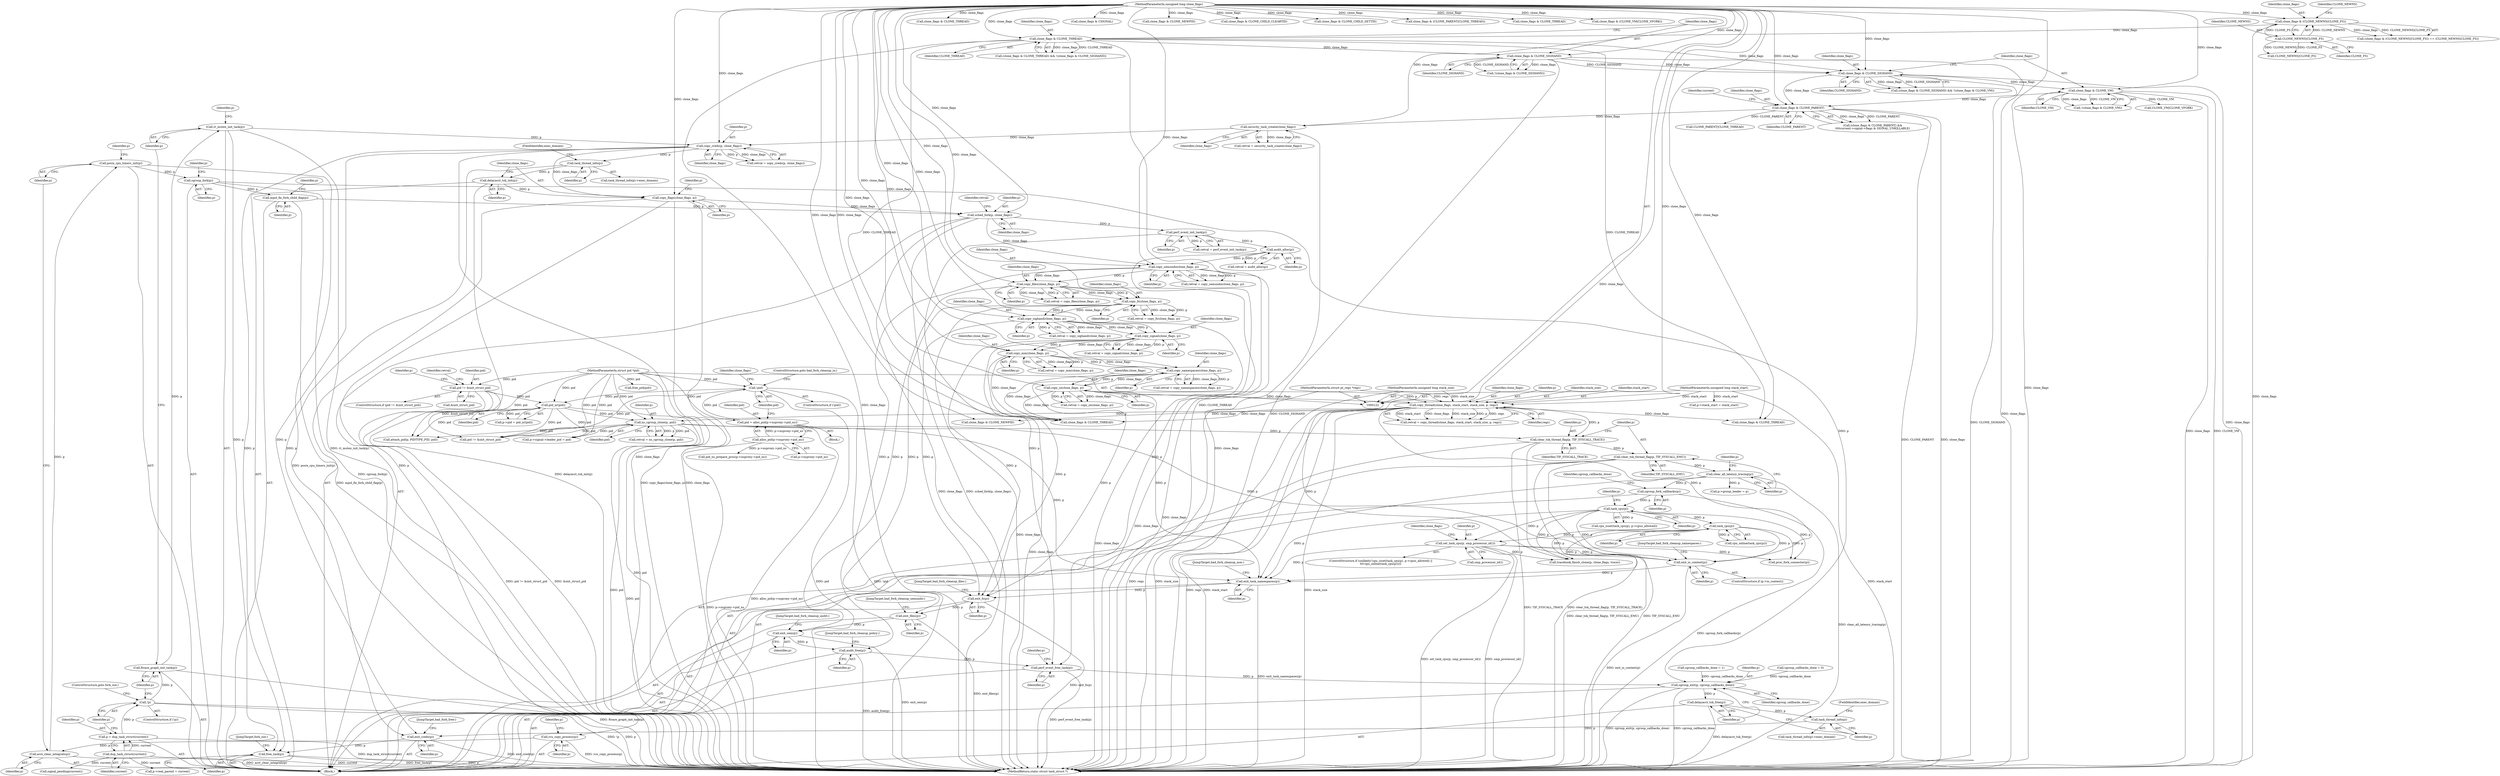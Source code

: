 digraph "0_linux_b69f2292063d2caf37ca9aec7d63ded203701bf3_1@API" {
"1001113" [label="(Call,perf_event_free_task(p))"];
"1000556" [label="(Call,audit_alloc(p))"];
"1000548" [label="(Call,perf_event_init_task(p))"];
"1000543" [label="(Call,sched_fork(p, clone_flags))"];
"1000446" [label="(Call,mpol_fix_fork_child_flag(p))"];
"1000418" [label="(Call,cgroup_fork(p))"];
"1000383" [label="(Call,posix_cpu_timers_init(p))"];
"1000381" [label="(Call,acct_clear_integrals(p))"];
"1000317" [label="(Call,rcu_copy_process(p))"];
"1000304" [label="(Call,copy_flags(clone_flags, p))"];
"1000270" [label="(Call,copy_creds(p, clone_flags))"];
"1000214" [label="(Call,rt_mutex_init_task(p))"];
"1000212" [label="(Call,ftrace_graph_init_task(p))"];
"1000209" [label="(Call,!p)"];
"1000204" [label="(Call,p = dup_task_struct(current))"];
"1000206" [label="(Call,dup_task_struct(current))"];
"1000195" [label="(Call,security_task_create(clone_flags))"];
"1000179" [label="(Call,clone_flags & CLONE_PARENT)"];
"1000166" [label="(Call,clone_flags & CLONE_SIGHAND)"];
"1000157" [label="(Call,clone_flags & CLONE_SIGHAND)"];
"1000153" [label="(Call,clone_flags & CLONE_THREAD)"];
"1000139" [label="(Call,clone_flags & (CLONE_NEWNS|CLONE_FS))"];
"1000123" [label="(MethodParameterIn,unsigned long clone_flags)"];
"1000141" [label="(Call,CLONE_NEWNS|CLONE_FS)"];
"1000170" [label="(Call,clone_flags & CLONE_VM)"];
"1000302" [label="(Call,delayacct_tsk_init(p))"];
"1000292" [label="(Call,task_thread_info(p))"];
"1001110" [label="(Call,audit_free(p))"];
"1001107" [label="(Call,exit_sem(p))"];
"1000569" [label="(Call,copy_files(clone_flags, p))"];
"1000562" [label="(Call,copy_semundo(clone_flags, p))"];
"1001104" [label="(Call,exit_files(p))"];
"1000576" [label="(Call,copy_fs(clone_flags, p))"];
"1001101" [label="(Call,exit_fs(p))"];
"1001074" [label="(Call,exit_task_namespaces(p))"];
"1000843" [label="(Call,task_cpu(p))"];
"1000836" [label="(Call,task_cpu(p))"];
"1000805" [label="(Call,cgroup_fork_callbacks(p))"];
"1000770" [label="(Call,clear_all_latency_tracing(p))"];
"1000767" [label="(Call,clear_tsk_thread_flag(p, TIF_SYSCALL_EMU))"];
"1000764" [label="(Call,clear_tsk_thread_flag(p, TIF_SYSCALL_TRACE))"];
"1000617" [label="(Call,copy_thread(clone_flags, stack_start, stack_size, p, regs))"];
"1000611" [label="(Call,copy_io(clone_flags, p))"];
"1000604" [label="(Call,copy_namespaces(clone_flags, p))"];
"1000597" [label="(Call,copy_mm(clone_flags, p))"];
"1000590" [label="(Call,copy_signal(clone_flags, p))"];
"1000583" [label="(Call,copy_sighand(clone_flags, p))"];
"1000124" [label="(MethodParameterIn,unsigned long stack_start)"];
"1000126" [label="(MethodParameterIn,unsigned long stack_size)"];
"1000125" [label="(MethodParameterIn,struct pt_regs *regs)"];
"1000701" [label="(Call,ns_cgroup_clone(p, pid))"];
"1000670" [label="(Call,pid_nr(pid))"];
"1000645" [label="(Call,!pid)"];
"1000636" [label="(Call,pid = alloc_pid(p->nsproxy->pid_ns))"];
"1000638" [label="(Call,alloc_pid(p->nsproxy->pid_ns))"];
"1000128" [label="(MethodParameterIn,struct pid *pid)"];
"1000627" [label="(Call,pid != &init_struct_pid)"];
"1001071" [label="(Call,exit_io_context(p))"];
"1000845" [label="(Call,set_task_cpu(p, smp_processor_id()))"];
"1001120" [label="(Call,cgroup_exit(p, cgroup_callbacks_done))"];
"1001123" [label="(Call,delayacct_tsk_free(p))"];
"1001128" [label="(Call,task_thread_info(p))"];
"1001142" [label="(Call,exit_creds(p))"];
"1001145" [label="(Call,free_task(p))"];
"1000219" [label="(Identifier,p)"];
"1000611" [label="(Call,copy_io(clone_flags, p))"];
"1000612" [label="(Identifier,clone_flags)"];
"1000598" [label="(Identifier,clone_flags)"];
"1000851" [label="(Call,CLONE_PARENT|CLONE_THREAD)"];
"1000272" [label="(Identifier,clone_flags)"];
"1000422" [label="(Identifier,p)"];
"1000156" [label="(Call,!(clone_flags & CLONE_SIGHAND))"];
"1001112" [label="(JumpTarget,bad_fork_cleanup_policy:)"];
"1000546" [label="(Call,retval = perf_event_init_task(p))"];
"1000644" [label="(ControlStructure,if (!pid))"];
"1000645" [label="(Call,!pid)"];
"1000384" [label="(Identifier,p)"];
"1000604" [label="(Call,copy_namespaces(clone_flags, p))"];
"1000538" [label="(Call,p->stack_start = stack_start)"];
"1000655" [label="(Call,pid_ns_prepare_proc(p->nsproxy->pid_ns))"];
"1001147" [label="(JumpTarget,fork_out:)"];
"1000303" [label="(Identifier,p)"];
"1000213" [label="(Identifier,p)"];
"1000618" [label="(Identifier,clone_flags)"];
"1000639" [label="(Call,p->nsproxy->pid_ns)"];
"1000777" [label="(Call,clone_flags & CLONE_THREAD)"];
"1000179" [label="(Call,clone_flags & CLONE_PARENT)"];
"1001151" [label="(MethodReturn,static struct task_struct *)"];
"1001108" [label="(Identifier,p)"];
"1000125" [label="(MethodParameterIn,struct pt_regs *regs)"];
"1000577" [label="(Identifier,clone_flags)"];
"1000584" [label="(Identifier,clone_flags)"];
"1000291" [label="(Call,task_thread_info(p)->exec_domain)"];
"1000165" [label="(Call,(clone_flags & CLONE_SIGHAND) && !(clone_flags & CLONE_VM))"];
"1000292" [label="(Call,task_thread_info(p))"];
"1000143" [label="(Identifier,CLONE_FS)"];
"1000831" [label="(ControlStructure,if (unlikely(!cpu_isset(task_cpu(p), p->cpus_allowed) ||\n\t\t\t!cpu_online(task_cpu(p)))))"];
"1001129" [label="(Identifier,p)"];
"1000605" [label="(Identifier,clone_flags)"];
"1000154" [label="(Identifier,clone_flags)"];
"1001050" [label="(Call,proc_fork_connector(p))"];
"1000795" [label="(Call,p->group_leader = p)"];
"1000304" [label="(Call,copy_flags(clone_flags, p))"];
"1000196" [label="(Identifier,clone_flags)"];
"1000134" [label="(Call,cgroup_callbacks_done = 0)"];
"1000699" [label="(Call,retval = ns_cgroup_clone(p, pid))"];
"1000576" [label="(Call,copy_fs(clone_flags, p))"];
"1001032" [label="(Call,attach_pid(p, PIDTYPE_PID, pid))"];
"1000419" [label="(Identifier,p)"];
"1000270" [label="(Call,copy_creds(p, clone_flags))"];
"1001106" [label="(JumpTarget,bad_fork_cleanup_semundo:)"];
"1000172" [label="(Identifier,CLONE_VM)"];
"1000666" [label="(Call,p->pid = pid_nr(pid))"];
"1000892" [label="(Call,signal_pending(current))"];
"1000964" [label="(Call,tracehook_finish_clone(p, clone_flags, trace))"];
"1001076" [label="(JumpTarget,bad_fork_cleanup_mm:)"];
"1000843" [label="(Call,task_cpu(p))"];
"1000212" [label="(Call,ftrace_graph_init_task(p))"];
"1000771" [label="(Identifier,p)"];
"1001122" [label="(Identifier,cgroup_callbacks_done)"];
"1000591" [label="(Identifier,clone_flags)"];
"1000549" [label="(Identifier,p)"];
"1000844" [label="(Identifier,p)"];
"1000306" [label="(Identifier,p)"];
"1000805" [label="(Call,cgroup_fork_callbacks(p))"];
"1000123" [label="(MethodParameterIn,unsigned long clone_flags)"];
"1000293" [label="(Identifier,p)"];
"1001104" [label="(Call,exit_files(p))"];
"1001110" [label="(Call,audit_free(p))"];
"1000570" [label="(Identifier,clone_flags)"];
"1000185" [label="(Identifier,current)"];
"1000166" [label="(Call,clone_flags & CLONE_SIGHAND)"];
"1000806" [label="(Identifier,p)"];
"1000613" [label="(Identifier,p)"];
"1000595" [label="(Call,retval = copy_mm(clone_flags, p))"];
"1000382" [label="(Identifier,p)"];
"1000702" [label="(Identifier,p)"];
"1000627" [label="(Call,pid != &init_struct_pid)"];
"1000629" [label="(Call,&init_struct_pid)"];
"1000847" [label="(Call,smp_processor_id())"];
"1001124" [label="(Identifier,p)"];
"1000649" [label="(Call,clone_flags & CLONE_NEWPID)"];
"1000142" [label="(Identifier,CLONE_NEWNS)"];
"1000599" [label="(Identifier,p)"];
"1000294" [label="(FieldIdentifier,exec_domain)"];
"1000621" [label="(Identifier,p)"];
"1000636" [label="(Call,pid = alloc_pid(p->nsproxy->pid_ns))"];
"1000620" [label="(Identifier,stack_size)"];
"1000782" [label="(Call,clone_flags & CSIGNAL)"];
"1000973" [label="(Call,clone_flags & CLONE_NEWPID)"];
"1001128" [label="(Call,task_thread_info(p))"];
"1000211" [label="(ControlStructure,goto fork_out;)"];
"1000170" [label="(Call,clone_flags & CLONE_VM)"];
"1000647" [label="(ControlStructure,goto bad_fork_cleanup_io;)"];
"1000140" [label="(Identifier,clone_flags)"];
"1001107" [label="(Call,exit_sem(p))"];
"1000418" [label="(Call,cgroup_fork(p))"];
"1000574" [label="(Call,retval = copy_fs(clone_flags, p))"];
"1001105" [label="(Identifier,p)"];
"1000835" [label="(Call,cpu_isset(task_cpu(p), p->cpus_allowed))"];
"1001123" [label="(Call,delayacct_tsk_free(p))"];
"1000671" [label="(Identifier,pid)"];
"1000167" [label="(Identifier,clone_flags)"];
"1000205" [label="(Identifier,p)"];
"1000318" [label="(Identifier,p)"];
"1000569" [label="(Call,copy_files(clone_flags, p))"];
"1000617" [label="(Call,copy_thread(clone_flags, stack_start, stack_size, p, regs))"];
"1000842" [label="(Call,cpu_online(task_cpu(p)))"];
"1000767" [label="(Call,clear_tsk_thread_flag(p, TIF_SYSCALL_EMU))"];
"1001064" [label="(Call,free_pid(pid))"];
"1000381" [label="(Call,acct_clear_integrals(p))"];
"1000722" [label="(Call,clone_flags & CLONE_CHILD_CLEARTID)"];
"1000769" [label="(Identifier,TIF_SYSCALL_EMU)"];
"1000141" [label="(Call,CLONE_NEWNS|CLONE_FS)"];
"1000588" [label="(Call,retval = copy_signal(clone_flags, p))"];
"1000597" [label="(Call,copy_mm(clone_flags, p))"];
"1000126" [label="(MethodParameterIn,unsigned long stack_size)"];
"1000770" [label="(Call,clear_all_latency_tracing(p))"];
"1000557" [label="(Identifier,p)"];
"1000139" [label="(Call,clone_flags & (CLONE_NEWNS|CLONE_FS))"];
"1000207" [label="(Identifier,current)"];
"1000846" [label="(Identifier,p)"];
"1001144" [label="(JumpTarget,bad_fork_free:)"];
"1000387" [label="(Identifier,p)"];
"1000646" [label="(Identifier,pid)"];
"1001117" [label="(Identifier,p)"];
"1000268" [label="(Call,retval = copy_creds(p, clone_flags))"];
"1000157" [label="(Call,clone_flags & CLONE_SIGHAND)"];
"1000563" [label="(Identifier,clone_flags)"];
"1001142" [label="(Call,exit_creds(p))"];
"1000138" [label="(Call,(clone_flags & (CLONE_NEWNS|CLONE_FS)) == (CLONE_NEWNS|CLONE_FS))"];
"1000128" [label="(MethodParameterIn,struct pid *pid)"];
"1000158" [label="(Identifier,clone_flags)"];
"1001120" [label="(Call,cgroup_exit(p, cgroup_callbacks_done))"];
"1000302" [label="(Call,delayacct_tsk_init(p))"];
"1001102" [label="(Identifier,p)"];
"1000615" [label="(Call,retval = copy_thread(clone_flags, stack_start, stack_size, p, regs))"];
"1000845" [label="(Call,set_task_cpu(p, smp_processor_id()))"];
"1000215" [label="(Identifier,p)"];
"1001060" [label="(Call,pid != &init_struct_pid)"];
"1000774" [label="(Identifier,p)"];
"1000850" [label="(Identifier,clone_flags)"];
"1000609" [label="(Call,retval = copy_io(clone_flags, p))"];
"1000606" [label="(Identifier,p)"];
"1000619" [label="(Identifier,stack_start)"];
"1000317" [label="(Call,rcu_copy_process(p))"];
"1000622" [label="(Identifier,regs)"];
"1000130" [label="(Block,)"];
"1000808" [label="(Identifier,cgroup_callbacks_done)"];
"1000169" [label="(Call,!(clone_flags & CLONE_VM))"];
"1000628" [label="(Identifier,pid)"];
"1000209" [label="(Call,!p)"];
"1000712" [label="(Call,clone_flags & CLONE_CHILD_SETTID)"];
"1000668" [label="(Identifier,p)"];
"1000450" [label="(Identifier,p)"];
"1000168" [label="(Identifier,CLONE_SIGHAND)"];
"1000181" [label="(Identifier,CLONE_PARENT)"];
"1000545" [label="(Identifier,clone_flags)"];
"1000849" [label="(Call,clone_flags & (CLONE_PARENT|CLONE_THREAD))"];
"1000206" [label="(Call,dup_task_struct(current))"];
"1000159" [label="(Identifier,CLONE_SIGHAND)"];
"1000564" [label="(Identifier,p)"];
"1001075" [label="(Identifier,p)"];
"1001101" [label="(Call,exit_fs(p))"];
"1000585" [label="(Identifier,p)"];
"1000547" [label="(Identifier,retval)"];
"1000583" [label="(Call,copy_sighand(clone_flags, p))"];
"1000567" [label="(Call,retval = copy_files(clone_flags, p))"];
"1000310" [label="(Identifier,p)"];
"1000650" [label="(Identifier,clone_flags)"];
"1000807" [label="(Call,cgroup_callbacks_done = 1)"];
"1001121" [label="(Identifier,p)"];
"1000195" [label="(Call,security_task_create(clone_flags))"];
"1000871" [label="(Call,p->real_parent = current)"];
"1000633" [label="(Identifier,retval)"];
"1001146" [label="(Identifier,p)"];
"1000560" [label="(Call,retval = copy_semundo(clone_flags, p))"];
"1000153" [label="(Call,clone_flags & CLONE_THREAD)"];
"1000626" [label="(ControlStructure,if (pid != &init_struct_pid))"];
"1000180" [label="(Identifier,clone_flags)"];
"1000581" [label="(Call,retval = copy_sighand(clone_flags, p))"];
"1001111" [label="(Identifier,p)"];
"1000638" [label="(Call,alloc_pid(p->nsproxy->pid_ns))"];
"1000446" [label="(Call,mpol_fix_fork_child_flag(p))"];
"1000144" [label="(Call,CLONE_NEWNS|CLONE_FS)"];
"1000578" [label="(Identifier,p)"];
"1000124" [label="(MethodParameterIn,unsigned long stack_start)"];
"1000592" [label="(Identifier,p)"];
"1000680" [label="(Call,clone_flags & CLONE_THREAD)"];
"1000766" [label="(Identifier,TIF_SYSCALL_TRACE)"];
"1000543" [label="(Call,sched_fork(p, clone_flags))"];
"1000839" [label="(Identifier,p)"];
"1001072" [label="(Identifier,p)"];
"1000768" [label="(Identifier,p)"];
"1000765" [label="(Identifier,p)"];
"1000911" [label="(Call,clone_flags & CLONE_THREAD)"];
"1001103" [label="(JumpTarget,bad_fork_cleanup_files:)"];
"1000749" [label="(Call,clone_flags & (CLONE_VM|CLONE_VFORK))"];
"1001109" [label="(JumpTarget,bad_fork_cleanup_audit:)"];
"1000590" [label="(Call,copy_signal(clone_flags, p))"];
"1001071" [label="(Call,exit_io_context(p))"];
"1000554" [label="(Call,retval = audit_alloc(p))"];
"1001130" [label="(FieldIdentifier,exec_domain)"];
"1000155" [label="(Identifier,CLONE_THREAD)"];
"1000562" [label="(Call,copy_semundo(clone_flags, p))"];
"1000271" [label="(Identifier,p)"];
"1001114" [label="(Identifier,p)"];
"1000204" [label="(Call,p = dup_task_struct(current))"];
"1000447" [label="(Identifier,p)"];
"1000214" [label="(Call,rt_mutex_init_task(p))"];
"1000751" [label="(Call,CLONE_VM|CLONE_VFORK)"];
"1000836" [label="(Call,task_cpu(p))"];
"1001067" [label="(ControlStructure,if (p->io_context))"];
"1000701" [label="(Call,ns_cgroup_clone(p, pid))"];
"1000383" [label="(Call,posix_cpu_timers_init(p))"];
"1000556" [label="(Call,audit_alloc(p))"];
"1000602" [label="(Call,retval = copy_namespaces(clone_flags, p))"];
"1000670" [label="(Call,pid_nr(pid))"];
"1001088" [label="(Call,clone_flags & CLONE_THREAD)"];
"1000571" [label="(Identifier,p)"];
"1000210" [label="(Identifier,p)"];
"1001073" [label="(JumpTarget,bad_fork_cleanup_namespaces:)"];
"1000305" [label="(Identifier,clone_flags)"];
"1000178" [label="(Call,(clone_flags & CLONE_PARENT) &&\n\t\t\t\tcurrent->signal->flags & SIGNAL_UNKILLABLE)"];
"1000631" [label="(Block,)"];
"1000208" [label="(ControlStructure,if (!p))"];
"1000544" [label="(Identifier,p)"];
"1000637" [label="(Identifier,pid)"];
"1001113" [label="(Call,perf_event_free_task(p))"];
"1000548" [label="(Call,perf_event_init_task(p))"];
"1001143" [label="(Identifier,p)"];
"1000703" [label="(Identifier,pid)"];
"1000145" [label="(Identifier,CLONE_NEWNS)"];
"1000985" [label="(Call,p->signal->leader_pid = pid)"];
"1000193" [label="(Call,retval = security_task_create(clone_flags))"];
"1000321" [label="(Identifier,p)"];
"1000152" [label="(Call,(clone_flags & CLONE_THREAD) && !(clone_flags & CLONE_SIGHAND))"];
"1001145" [label="(Call,free_task(p))"];
"1001074" [label="(Call,exit_task_namespaces(p))"];
"1000837" [label="(Identifier,p)"];
"1000171" [label="(Identifier,clone_flags)"];
"1001127" [label="(Call,task_thread_info(p)->exec_domain)"];
"1000764" [label="(Call,clear_tsk_thread_flag(p, TIF_SYSCALL_TRACE))"];
"1001113" -> "1000130"  [label="AST: "];
"1001113" -> "1001114"  [label="CFG: "];
"1001114" -> "1001113"  [label="AST: "];
"1001117" -> "1001113"  [label="CFG: "];
"1001113" -> "1001151"  [label="DDG: perf_event_free_task(p)"];
"1000556" -> "1001113"  [label="DDG: p"];
"1001110" -> "1001113"  [label="DDG: p"];
"1000548" -> "1001113"  [label="DDG: p"];
"1001113" -> "1001120"  [label="DDG: p"];
"1000556" -> "1000554"  [label="AST: "];
"1000556" -> "1000557"  [label="CFG: "];
"1000557" -> "1000556"  [label="AST: "];
"1000554" -> "1000556"  [label="CFG: "];
"1000556" -> "1000554"  [label="DDG: p"];
"1000548" -> "1000556"  [label="DDG: p"];
"1000556" -> "1000562"  [label="DDG: p"];
"1000548" -> "1000546"  [label="AST: "];
"1000548" -> "1000549"  [label="CFG: "];
"1000549" -> "1000548"  [label="AST: "];
"1000546" -> "1000548"  [label="CFG: "];
"1000548" -> "1000546"  [label="DDG: p"];
"1000543" -> "1000548"  [label="DDG: p"];
"1000543" -> "1000130"  [label="AST: "];
"1000543" -> "1000545"  [label="CFG: "];
"1000544" -> "1000543"  [label="AST: "];
"1000545" -> "1000543"  [label="AST: "];
"1000547" -> "1000543"  [label="CFG: "];
"1000543" -> "1001151"  [label="DDG: sched_fork(p, clone_flags)"];
"1000543" -> "1001151"  [label="DDG: clone_flags"];
"1000446" -> "1000543"  [label="DDG: p"];
"1000304" -> "1000543"  [label="DDG: clone_flags"];
"1000123" -> "1000543"  [label="DDG: clone_flags"];
"1000543" -> "1000562"  [label="DDG: clone_flags"];
"1000446" -> "1000130"  [label="AST: "];
"1000446" -> "1000447"  [label="CFG: "];
"1000447" -> "1000446"  [label="AST: "];
"1000450" -> "1000446"  [label="CFG: "];
"1000446" -> "1001151"  [label="DDG: mpol_fix_fork_child_flag(p)"];
"1000418" -> "1000446"  [label="DDG: p"];
"1000418" -> "1000130"  [label="AST: "];
"1000418" -> "1000419"  [label="CFG: "];
"1000419" -> "1000418"  [label="AST: "];
"1000422" -> "1000418"  [label="CFG: "];
"1000418" -> "1001151"  [label="DDG: cgroup_fork(p)"];
"1000383" -> "1000418"  [label="DDG: p"];
"1000418" -> "1001120"  [label="DDG: p"];
"1000383" -> "1000130"  [label="AST: "];
"1000383" -> "1000384"  [label="CFG: "];
"1000384" -> "1000383"  [label="AST: "];
"1000387" -> "1000383"  [label="CFG: "];
"1000383" -> "1001151"  [label="DDG: posix_cpu_timers_init(p)"];
"1000381" -> "1000383"  [label="DDG: p"];
"1000381" -> "1000130"  [label="AST: "];
"1000381" -> "1000382"  [label="CFG: "];
"1000382" -> "1000381"  [label="AST: "];
"1000384" -> "1000381"  [label="CFG: "];
"1000381" -> "1001151"  [label="DDG: acct_clear_integrals(p)"];
"1000317" -> "1000381"  [label="DDG: p"];
"1000317" -> "1000130"  [label="AST: "];
"1000317" -> "1000318"  [label="CFG: "];
"1000318" -> "1000317"  [label="AST: "];
"1000321" -> "1000317"  [label="CFG: "];
"1000317" -> "1001151"  [label="DDG: rcu_copy_process(p)"];
"1000304" -> "1000317"  [label="DDG: p"];
"1000304" -> "1000130"  [label="AST: "];
"1000304" -> "1000306"  [label="CFG: "];
"1000305" -> "1000304"  [label="AST: "];
"1000306" -> "1000304"  [label="AST: "];
"1000310" -> "1000304"  [label="CFG: "];
"1000304" -> "1001151"  [label="DDG: copy_flags(clone_flags, p)"];
"1000304" -> "1001151"  [label="DDG: clone_flags"];
"1000270" -> "1000304"  [label="DDG: clone_flags"];
"1000123" -> "1000304"  [label="DDG: clone_flags"];
"1000302" -> "1000304"  [label="DDG: p"];
"1000270" -> "1000268"  [label="AST: "];
"1000270" -> "1000272"  [label="CFG: "];
"1000271" -> "1000270"  [label="AST: "];
"1000272" -> "1000270"  [label="AST: "];
"1000268" -> "1000270"  [label="CFG: "];
"1000270" -> "1001151"  [label="DDG: clone_flags"];
"1000270" -> "1000268"  [label="DDG: p"];
"1000270" -> "1000268"  [label="DDG: clone_flags"];
"1000214" -> "1000270"  [label="DDG: p"];
"1000195" -> "1000270"  [label="DDG: clone_flags"];
"1000123" -> "1000270"  [label="DDG: clone_flags"];
"1000270" -> "1000292"  [label="DDG: p"];
"1000270" -> "1001142"  [label="DDG: p"];
"1000270" -> "1001145"  [label="DDG: p"];
"1000214" -> "1000130"  [label="AST: "];
"1000214" -> "1000215"  [label="CFG: "];
"1000215" -> "1000214"  [label="AST: "];
"1000219" -> "1000214"  [label="CFG: "];
"1000214" -> "1001151"  [label="DDG: rt_mutex_init_task(p)"];
"1000212" -> "1000214"  [label="DDG: p"];
"1000214" -> "1001145"  [label="DDG: p"];
"1000212" -> "1000130"  [label="AST: "];
"1000212" -> "1000213"  [label="CFG: "];
"1000213" -> "1000212"  [label="AST: "];
"1000215" -> "1000212"  [label="CFG: "];
"1000212" -> "1001151"  [label="DDG: ftrace_graph_init_task(p)"];
"1000209" -> "1000212"  [label="DDG: p"];
"1000209" -> "1000208"  [label="AST: "];
"1000209" -> "1000210"  [label="CFG: "];
"1000210" -> "1000209"  [label="AST: "];
"1000211" -> "1000209"  [label="CFG: "];
"1000213" -> "1000209"  [label="CFG: "];
"1000209" -> "1001151"  [label="DDG: !p"];
"1000209" -> "1001151"  [label="DDG: p"];
"1000204" -> "1000209"  [label="DDG: p"];
"1000204" -> "1000130"  [label="AST: "];
"1000204" -> "1000206"  [label="CFG: "];
"1000205" -> "1000204"  [label="AST: "];
"1000206" -> "1000204"  [label="AST: "];
"1000210" -> "1000204"  [label="CFG: "];
"1000204" -> "1001151"  [label="DDG: dup_task_struct(current)"];
"1000206" -> "1000204"  [label="DDG: current"];
"1000206" -> "1000207"  [label="CFG: "];
"1000207" -> "1000206"  [label="AST: "];
"1000206" -> "1001151"  [label="DDG: current"];
"1000206" -> "1000871"  [label="DDG: current"];
"1000206" -> "1000892"  [label="DDG: current"];
"1000195" -> "1000193"  [label="AST: "];
"1000195" -> "1000196"  [label="CFG: "];
"1000196" -> "1000195"  [label="AST: "];
"1000193" -> "1000195"  [label="CFG: "];
"1000195" -> "1001151"  [label="DDG: clone_flags"];
"1000195" -> "1000193"  [label="DDG: clone_flags"];
"1000179" -> "1000195"  [label="DDG: clone_flags"];
"1000123" -> "1000195"  [label="DDG: clone_flags"];
"1000179" -> "1000178"  [label="AST: "];
"1000179" -> "1000181"  [label="CFG: "];
"1000180" -> "1000179"  [label="AST: "];
"1000181" -> "1000179"  [label="AST: "];
"1000185" -> "1000179"  [label="CFG: "];
"1000178" -> "1000179"  [label="CFG: "];
"1000179" -> "1001151"  [label="DDG: CLONE_PARENT"];
"1000179" -> "1001151"  [label="DDG: clone_flags"];
"1000179" -> "1000178"  [label="DDG: clone_flags"];
"1000179" -> "1000178"  [label="DDG: CLONE_PARENT"];
"1000166" -> "1000179"  [label="DDG: clone_flags"];
"1000170" -> "1000179"  [label="DDG: clone_flags"];
"1000123" -> "1000179"  [label="DDG: clone_flags"];
"1000179" -> "1000851"  [label="DDG: CLONE_PARENT"];
"1000166" -> "1000165"  [label="AST: "];
"1000166" -> "1000168"  [label="CFG: "];
"1000167" -> "1000166"  [label="AST: "];
"1000168" -> "1000166"  [label="AST: "];
"1000171" -> "1000166"  [label="CFG: "];
"1000165" -> "1000166"  [label="CFG: "];
"1000166" -> "1001151"  [label="DDG: CLONE_SIGHAND"];
"1000166" -> "1001151"  [label="DDG: clone_flags"];
"1000166" -> "1000165"  [label="DDG: clone_flags"];
"1000166" -> "1000165"  [label="DDG: CLONE_SIGHAND"];
"1000157" -> "1000166"  [label="DDG: clone_flags"];
"1000157" -> "1000166"  [label="DDG: CLONE_SIGHAND"];
"1000153" -> "1000166"  [label="DDG: clone_flags"];
"1000123" -> "1000166"  [label="DDG: clone_flags"];
"1000166" -> "1000170"  [label="DDG: clone_flags"];
"1000157" -> "1000156"  [label="AST: "];
"1000157" -> "1000159"  [label="CFG: "];
"1000158" -> "1000157"  [label="AST: "];
"1000159" -> "1000157"  [label="AST: "];
"1000156" -> "1000157"  [label="CFG: "];
"1000157" -> "1001151"  [label="DDG: CLONE_SIGHAND"];
"1000157" -> "1001151"  [label="DDG: clone_flags"];
"1000157" -> "1000156"  [label="DDG: clone_flags"];
"1000157" -> "1000156"  [label="DDG: CLONE_SIGHAND"];
"1000153" -> "1000157"  [label="DDG: clone_flags"];
"1000123" -> "1000157"  [label="DDG: clone_flags"];
"1000153" -> "1000152"  [label="AST: "];
"1000153" -> "1000155"  [label="CFG: "];
"1000154" -> "1000153"  [label="AST: "];
"1000155" -> "1000153"  [label="AST: "];
"1000158" -> "1000153"  [label="CFG: "];
"1000152" -> "1000153"  [label="CFG: "];
"1000153" -> "1001151"  [label="DDG: CLONE_THREAD"];
"1000153" -> "1001151"  [label="DDG: clone_flags"];
"1000153" -> "1000152"  [label="DDG: clone_flags"];
"1000153" -> "1000152"  [label="DDG: CLONE_THREAD"];
"1000139" -> "1000153"  [label="DDG: clone_flags"];
"1000123" -> "1000153"  [label="DDG: clone_flags"];
"1000153" -> "1000680"  [label="DDG: CLONE_THREAD"];
"1000153" -> "1001088"  [label="DDG: CLONE_THREAD"];
"1000139" -> "1000138"  [label="AST: "];
"1000139" -> "1000141"  [label="CFG: "];
"1000140" -> "1000139"  [label="AST: "];
"1000141" -> "1000139"  [label="AST: "];
"1000145" -> "1000139"  [label="CFG: "];
"1000139" -> "1001151"  [label="DDG: clone_flags"];
"1000139" -> "1000138"  [label="DDG: clone_flags"];
"1000139" -> "1000138"  [label="DDG: CLONE_NEWNS|CLONE_FS"];
"1000123" -> "1000139"  [label="DDG: clone_flags"];
"1000141" -> "1000139"  [label="DDG: CLONE_NEWNS"];
"1000141" -> "1000139"  [label="DDG: CLONE_FS"];
"1000123" -> "1000122"  [label="AST: "];
"1000123" -> "1001151"  [label="DDG: clone_flags"];
"1000123" -> "1000170"  [label="DDG: clone_flags"];
"1000123" -> "1000562"  [label="DDG: clone_flags"];
"1000123" -> "1000569"  [label="DDG: clone_flags"];
"1000123" -> "1000576"  [label="DDG: clone_flags"];
"1000123" -> "1000583"  [label="DDG: clone_flags"];
"1000123" -> "1000590"  [label="DDG: clone_flags"];
"1000123" -> "1000597"  [label="DDG: clone_flags"];
"1000123" -> "1000604"  [label="DDG: clone_flags"];
"1000123" -> "1000611"  [label="DDG: clone_flags"];
"1000123" -> "1000617"  [label="DDG: clone_flags"];
"1000123" -> "1000649"  [label="DDG: clone_flags"];
"1000123" -> "1000680"  [label="DDG: clone_flags"];
"1000123" -> "1000712"  [label="DDG: clone_flags"];
"1000123" -> "1000722"  [label="DDG: clone_flags"];
"1000123" -> "1000749"  [label="DDG: clone_flags"];
"1000123" -> "1000777"  [label="DDG: clone_flags"];
"1000123" -> "1000782"  [label="DDG: clone_flags"];
"1000123" -> "1000849"  [label="DDG: clone_flags"];
"1000123" -> "1000911"  [label="DDG: clone_flags"];
"1000123" -> "1000964"  [label="DDG: clone_flags"];
"1000123" -> "1000973"  [label="DDG: clone_flags"];
"1000123" -> "1001088"  [label="DDG: clone_flags"];
"1000141" -> "1000143"  [label="CFG: "];
"1000142" -> "1000141"  [label="AST: "];
"1000143" -> "1000141"  [label="AST: "];
"1000141" -> "1000144"  [label="DDG: CLONE_NEWNS"];
"1000141" -> "1000144"  [label="DDG: CLONE_FS"];
"1000170" -> "1000169"  [label="AST: "];
"1000170" -> "1000172"  [label="CFG: "];
"1000171" -> "1000170"  [label="AST: "];
"1000172" -> "1000170"  [label="AST: "];
"1000169" -> "1000170"  [label="CFG: "];
"1000170" -> "1001151"  [label="DDG: CLONE_VM"];
"1000170" -> "1001151"  [label="DDG: clone_flags"];
"1000170" -> "1000169"  [label="DDG: clone_flags"];
"1000170" -> "1000169"  [label="DDG: CLONE_VM"];
"1000170" -> "1000751"  [label="DDG: CLONE_VM"];
"1000302" -> "1000130"  [label="AST: "];
"1000302" -> "1000303"  [label="CFG: "];
"1000303" -> "1000302"  [label="AST: "];
"1000305" -> "1000302"  [label="CFG: "];
"1000302" -> "1001151"  [label="DDG: delayacct_tsk_init(p)"];
"1000292" -> "1000302"  [label="DDG: p"];
"1000292" -> "1000291"  [label="AST: "];
"1000292" -> "1000293"  [label="CFG: "];
"1000293" -> "1000292"  [label="AST: "];
"1000294" -> "1000292"  [label="CFG: "];
"1000292" -> "1001142"  [label="DDG: p"];
"1001110" -> "1000130"  [label="AST: "];
"1001110" -> "1001111"  [label="CFG: "];
"1001111" -> "1001110"  [label="AST: "];
"1001112" -> "1001110"  [label="CFG: "];
"1001110" -> "1001151"  [label="DDG: audit_free(p)"];
"1001107" -> "1001110"  [label="DDG: p"];
"1000562" -> "1001110"  [label="DDG: p"];
"1001107" -> "1000130"  [label="AST: "];
"1001107" -> "1001108"  [label="CFG: "];
"1001108" -> "1001107"  [label="AST: "];
"1001109" -> "1001107"  [label="CFG: "];
"1001107" -> "1001151"  [label="DDG: exit_sem(p)"];
"1000569" -> "1001107"  [label="DDG: p"];
"1001104" -> "1001107"  [label="DDG: p"];
"1000569" -> "1000567"  [label="AST: "];
"1000569" -> "1000571"  [label="CFG: "];
"1000570" -> "1000569"  [label="AST: "];
"1000571" -> "1000569"  [label="AST: "];
"1000567" -> "1000569"  [label="CFG: "];
"1000569" -> "1001151"  [label="DDG: clone_flags"];
"1000569" -> "1000567"  [label="DDG: clone_flags"];
"1000569" -> "1000567"  [label="DDG: p"];
"1000562" -> "1000569"  [label="DDG: clone_flags"];
"1000562" -> "1000569"  [label="DDG: p"];
"1000569" -> "1000576"  [label="DDG: clone_flags"];
"1000569" -> "1000576"  [label="DDG: p"];
"1000562" -> "1000560"  [label="AST: "];
"1000562" -> "1000564"  [label="CFG: "];
"1000563" -> "1000562"  [label="AST: "];
"1000564" -> "1000562"  [label="AST: "];
"1000560" -> "1000562"  [label="CFG: "];
"1000562" -> "1001151"  [label="DDG: clone_flags"];
"1000562" -> "1000560"  [label="DDG: clone_flags"];
"1000562" -> "1000560"  [label="DDG: p"];
"1001104" -> "1000130"  [label="AST: "];
"1001104" -> "1001105"  [label="CFG: "];
"1001105" -> "1001104"  [label="AST: "];
"1001106" -> "1001104"  [label="CFG: "];
"1001104" -> "1001151"  [label="DDG: exit_files(p)"];
"1000576" -> "1001104"  [label="DDG: p"];
"1001101" -> "1001104"  [label="DDG: p"];
"1000576" -> "1000574"  [label="AST: "];
"1000576" -> "1000578"  [label="CFG: "];
"1000577" -> "1000576"  [label="AST: "];
"1000578" -> "1000576"  [label="AST: "];
"1000574" -> "1000576"  [label="CFG: "];
"1000576" -> "1001151"  [label="DDG: clone_flags"];
"1000576" -> "1000574"  [label="DDG: clone_flags"];
"1000576" -> "1000574"  [label="DDG: p"];
"1000576" -> "1000583"  [label="DDG: clone_flags"];
"1000576" -> "1000583"  [label="DDG: p"];
"1001101" -> "1000130"  [label="AST: "];
"1001101" -> "1001102"  [label="CFG: "];
"1001102" -> "1001101"  [label="AST: "];
"1001103" -> "1001101"  [label="CFG: "];
"1001101" -> "1001151"  [label="DDG: exit_fs(p)"];
"1001074" -> "1001101"  [label="DDG: p"];
"1000597" -> "1001101"  [label="DDG: p"];
"1000590" -> "1001101"  [label="DDG: p"];
"1000604" -> "1001101"  [label="DDG: p"];
"1000583" -> "1001101"  [label="DDG: p"];
"1001074" -> "1000130"  [label="AST: "];
"1001074" -> "1001075"  [label="CFG: "];
"1001075" -> "1001074"  [label="AST: "];
"1001076" -> "1001074"  [label="CFG: "];
"1001074" -> "1001151"  [label="DDG: exit_task_namespaces(p)"];
"1000843" -> "1001074"  [label="DDG: p"];
"1000611" -> "1001074"  [label="DDG: p"];
"1000617" -> "1001074"  [label="DDG: p"];
"1001071" -> "1001074"  [label="DDG: p"];
"1000845" -> "1001074"  [label="DDG: p"];
"1000701" -> "1001074"  [label="DDG: p"];
"1000836" -> "1001074"  [label="DDG: p"];
"1000843" -> "1000842"  [label="AST: "];
"1000843" -> "1000844"  [label="CFG: "];
"1000844" -> "1000843"  [label="AST: "];
"1000842" -> "1000843"  [label="CFG: "];
"1000843" -> "1000842"  [label="DDG: p"];
"1000836" -> "1000843"  [label="DDG: p"];
"1000843" -> "1000845"  [label="DDG: p"];
"1000843" -> "1000964"  [label="DDG: p"];
"1000843" -> "1001050"  [label="DDG: p"];
"1000843" -> "1001071"  [label="DDG: p"];
"1000836" -> "1000835"  [label="AST: "];
"1000836" -> "1000837"  [label="CFG: "];
"1000837" -> "1000836"  [label="AST: "];
"1000839" -> "1000836"  [label="CFG: "];
"1000836" -> "1000835"  [label="DDG: p"];
"1000805" -> "1000836"  [label="DDG: p"];
"1000836" -> "1000845"  [label="DDG: p"];
"1000836" -> "1000964"  [label="DDG: p"];
"1000836" -> "1001050"  [label="DDG: p"];
"1000836" -> "1001071"  [label="DDG: p"];
"1000805" -> "1000130"  [label="AST: "];
"1000805" -> "1000806"  [label="CFG: "];
"1000806" -> "1000805"  [label="AST: "];
"1000808" -> "1000805"  [label="CFG: "];
"1000805" -> "1001151"  [label="DDG: cgroup_fork_callbacks(p)"];
"1000770" -> "1000805"  [label="DDG: p"];
"1000770" -> "1000130"  [label="AST: "];
"1000770" -> "1000771"  [label="CFG: "];
"1000771" -> "1000770"  [label="AST: "];
"1000774" -> "1000770"  [label="CFG: "];
"1000770" -> "1001151"  [label="DDG: clear_all_latency_tracing(p)"];
"1000767" -> "1000770"  [label="DDG: p"];
"1000770" -> "1000795"  [label="DDG: p"];
"1000767" -> "1000130"  [label="AST: "];
"1000767" -> "1000769"  [label="CFG: "];
"1000768" -> "1000767"  [label="AST: "];
"1000769" -> "1000767"  [label="AST: "];
"1000771" -> "1000767"  [label="CFG: "];
"1000767" -> "1001151"  [label="DDG: clear_tsk_thread_flag(p, TIF_SYSCALL_EMU)"];
"1000767" -> "1001151"  [label="DDG: TIF_SYSCALL_EMU"];
"1000764" -> "1000767"  [label="DDG: p"];
"1000764" -> "1000130"  [label="AST: "];
"1000764" -> "1000766"  [label="CFG: "];
"1000765" -> "1000764"  [label="AST: "];
"1000766" -> "1000764"  [label="AST: "];
"1000768" -> "1000764"  [label="CFG: "];
"1000764" -> "1001151"  [label="DDG: TIF_SYSCALL_TRACE"];
"1000764" -> "1001151"  [label="DDG: clear_tsk_thread_flag(p, TIF_SYSCALL_TRACE)"];
"1000617" -> "1000764"  [label="DDG: p"];
"1000701" -> "1000764"  [label="DDG: p"];
"1000617" -> "1000615"  [label="AST: "];
"1000617" -> "1000622"  [label="CFG: "];
"1000618" -> "1000617"  [label="AST: "];
"1000619" -> "1000617"  [label="AST: "];
"1000620" -> "1000617"  [label="AST: "];
"1000621" -> "1000617"  [label="AST: "];
"1000622" -> "1000617"  [label="AST: "];
"1000615" -> "1000617"  [label="CFG: "];
"1000617" -> "1001151"  [label="DDG: regs"];
"1000617" -> "1001151"  [label="DDG: stack_start"];
"1000617" -> "1001151"  [label="DDG: stack_size"];
"1000617" -> "1000615"  [label="DDG: stack_start"];
"1000617" -> "1000615"  [label="DDG: clone_flags"];
"1000617" -> "1000615"  [label="DDG: stack_size"];
"1000617" -> "1000615"  [label="DDG: p"];
"1000617" -> "1000615"  [label="DDG: regs"];
"1000611" -> "1000617"  [label="DDG: clone_flags"];
"1000611" -> "1000617"  [label="DDG: p"];
"1000124" -> "1000617"  [label="DDG: stack_start"];
"1000126" -> "1000617"  [label="DDG: stack_size"];
"1000125" -> "1000617"  [label="DDG: regs"];
"1000617" -> "1000649"  [label="DDG: clone_flags"];
"1000617" -> "1000680"  [label="DDG: clone_flags"];
"1000617" -> "1000701"  [label="DDG: p"];
"1000617" -> "1001071"  [label="DDG: p"];
"1000617" -> "1001088"  [label="DDG: clone_flags"];
"1000611" -> "1000609"  [label="AST: "];
"1000611" -> "1000613"  [label="CFG: "];
"1000612" -> "1000611"  [label="AST: "];
"1000613" -> "1000611"  [label="AST: "];
"1000609" -> "1000611"  [label="CFG: "];
"1000611" -> "1000609"  [label="DDG: clone_flags"];
"1000611" -> "1000609"  [label="DDG: p"];
"1000604" -> "1000611"  [label="DDG: clone_flags"];
"1000604" -> "1000611"  [label="DDG: p"];
"1000611" -> "1001088"  [label="DDG: clone_flags"];
"1000604" -> "1000602"  [label="AST: "];
"1000604" -> "1000606"  [label="CFG: "];
"1000605" -> "1000604"  [label="AST: "];
"1000606" -> "1000604"  [label="AST: "];
"1000602" -> "1000604"  [label="CFG: "];
"1000604" -> "1000602"  [label="DDG: clone_flags"];
"1000604" -> "1000602"  [label="DDG: p"];
"1000597" -> "1000604"  [label="DDG: clone_flags"];
"1000597" -> "1000604"  [label="DDG: p"];
"1000604" -> "1001088"  [label="DDG: clone_flags"];
"1000597" -> "1000595"  [label="AST: "];
"1000597" -> "1000599"  [label="CFG: "];
"1000598" -> "1000597"  [label="AST: "];
"1000599" -> "1000597"  [label="AST: "];
"1000595" -> "1000597"  [label="CFG: "];
"1000597" -> "1000595"  [label="DDG: clone_flags"];
"1000597" -> "1000595"  [label="DDG: p"];
"1000590" -> "1000597"  [label="DDG: clone_flags"];
"1000590" -> "1000597"  [label="DDG: p"];
"1000597" -> "1001088"  [label="DDG: clone_flags"];
"1000590" -> "1000588"  [label="AST: "];
"1000590" -> "1000592"  [label="CFG: "];
"1000591" -> "1000590"  [label="AST: "];
"1000592" -> "1000590"  [label="AST: "];
"1000588" -> "1000590"  [label="CFG: "];
"1000590" -> "1001151"  [label="DDG: clone_flags"];
"1000590" -> "1000588"  [label="DDG: clone_flags"];
"1000590" -> "1000588"  [label="DDG: p"];
"1000583" -> "1000590"  [label="DDG: clone_flags"];
"1000583" -> "1000590"  [label="DDG: p"];
"1000583" -> "1000581"  [label="AST: "];
"1000583" -> "1000585"  [label="CFG: "];
"1000584" -> "1000583"  [label="AST: "];
"1000585" -> "1000583"  [label="AST: "];
"1000581" -> "1000583"  [label="CFG: "];
"1000583" -> "1001151"  [label="DDG: clone_flags"];
"1000583" -> "1000581"  [label="DDG: clone_flags"];
"1000583" -> "1000581"  [label="DDG: p"];
"1000124" -> "1000122"  [label="AST: "];
"1000124" -> "1001151"  [label="DDG: stack_start"];
"1000124" -> "1000538"  [label="DDG: stack_start"];
"1000126" -> "1000122"  [label="AST: "];
"1000126" -> "1001151"  [label="DDG: stack_size"];
"1000125" -> "1000122"  [label="AST: "];
"1000125" -> "1001151"  [label="DDG: regs"];
"1000701" -> "1000699"  [label="AST: "];
"1000701" -> "1000703"  [label="CFG: "];
"1000702" -> "1000701"  [label="AST: "];
"1000703" -> "1000701"  [label="AST: "];
"1000699" -> "1000701"  [label="CFG: "];
"1000701" -> "1001151"  [label="DDG: pid"];
"1000701" -> "1000699"  [label="DDG: p"];
"1000701" -> "1000699"  [label="DDG: pid"];
"1000670" -> "1000701"  [label="DDG: pid"];
"1000128" -> "1000701"  [label="DDG: pid"];
"1000701" -> "1000985"  [label="DDG: pid"];
"1000701" -> "1001032"  [label="DDG: pid"];
"1000701" -> "1001060"  [label="DDG: pid"];
"1000701" -> "1001071"  [label="DDG: p"];
"1000670" -> "1000666"  [label="AST: "];
"1000670" -> "1000671"  [label="CFG: "];
"1000671" -> "1000670"  [label="AST: "];
"1000666" -> "1000670"  [label="CFG: "];
"1000670" -> "1001151"  [label="DDG: pid"];
"1000670" -> "1000666"  [label="DDG: pid"];
"1000645" -> "1000670"  [label="DDG: pid"];
"1000627" -> "1000670"  [label="DDG: pid"];
"1000128" -> "1000670"  [label="DDG: pid"];
"1000670" -> "1000985"  [label="DDG: pid"];
"1000670" -> "1001032"  [label="DDG: pid"];
"1000670" -> "1001060"  [label="DDG: pid"];
"1000645" -> "1000644"  [label="AST: "];
"1000645" -> "1000646"  [label="CFG: "];
"1000646" -> "1000645"  [label="AST: "];
"1000647" -> "1000645"  [label="CFG: "];
"1000650" -> "1000645"  [label="CFG: "];
"1000645" -> "1001151"  [label="DDG: pid"];
"1000645" -> "1001151"  [label="DDG: !pid"];
"1000636" -> "1000645"  [label="DDG: pid"];
"1000128" -> "1000645"  [label="DDG: pid"];
"1000645" -> "1001060"  [label="DDG: pid"];
"1000636" -> "1000631"  [label="AST: "];
"1000636" -> "1000638"  [label="CFG: "];
"1000637" -> "1000636"  [label="AST: "];
"1000638" -> "1000636"  [label="AST: "];
"1000646" -> "1000636"  [label="CFG: "];
"1000636" -> "1001151"  [label="DDG: alloc_pid(p->nsproxy->pid_ns)"];
"1000638" -> "1000636"  [label="DDG: p->nsproxy->pid_ns"];
"1000128" -> "1000636"  [label="DDG: pid"];
"1000638" -> "1000639"  [label="CFG: "];
"1000639" -> "1000638"  [label="AST: "];
"1000638" -> "1001151"  [label="DDG: p->nsproxy->pid_ns"];
"1000638" -> "1000655"  [label="DDG: p->nsproxy->pid_ns"];
"1000128" -> "1000122"  [label="AST: "];
"1000128" -> "1001151"  [label="DDG: pid"];
"1000128" -> "1000627"  [label="DDG: pid"];
"1000128" -> "1000985"  [label="DDG: pid"];
"1000128" -> "1001032"  [label="DDG: pid"];
"1000128" -> "1001060"  [label="DDG: pid"];
"1000128" -> "1001064"  [label="DDG: pid"];
"1000627" -> "1000626"  [label="AST: "];
"1000627" -> "1000629"  [label="CFG: "];
"1000628" -> "1000627"  [label="AST: "];
"1000629" -> "1000627"  [label="AST: "];
"1000633" -> "1000627"  [label="CFG: "];
"1000668" -> "1000627"  [label="CFG: "];
"1000627" -> "1001151"  [label="DDG: &init_struct_pid"];
"1000627" -> "1001151"  [label="DDG: pid != &init_struct_pid"];
"1000627" -> "1001060"  [label="DDG: &init_struct_pid"];
"1001071" -> "1001067"  [label="AST: "];
"1001071" -> "1001072"  [label="CFG: "];
"1001072" -> "1001071"  [label="AST: "];
"1001073" -> "1001071"  [label="CFG: "];
"1001071" -> "1001151"  [label="DDG: exit_io_context(p)"];
"1000845" -> "1001071"  [label="DDG: p"];
"1000845" -> "1000831"  [label="AST: "];
"1000845" -> "1000847"  [label="CFG: "];
"1000846" -> "1000845"  [label="AST: "];
"1000847" -> "1000845"  [label="AST: "];
"1000850" -> "1000845"  [label="CFG: "];
"1000845" -> "1001151"  [label="DDG: set_task_cpu(p, smp_processor_id())"];
"1000845" -> "1001151"  [label="DDG: smp_processor_id()"];
"1000845" -> "1000964"  [label="DDG: p"];
"1000845" -> "1001050"  [label="DDG: p"];
"1001120" -> "1000130"  [label="AST: "];
"1001120" -> "1001122"  [label="CFG: "];
"1001121" -> "1001120"  [label="AST: "];
"1001122" -> "1001120"  [label="AST: "];
"1001124" -> "1001120"  [label="CFG: "];
"1001120" -> "1001151"  [label="DDG: cgroup_callbacks_done"];
"1001120" -> "1001151"  [label="DDG: cgroup_exit(p, cgroup_callbacks_done)"];
"1000807" -> "1001120"  [label="DDG: cgroup_callbacks_done"];
"1000134" -> "1001120"  [label="DDG: cgroup_callbacks_done"];
"1001120" -> "1001123"  [label="DDG: p"];
"1001123" -> "1000130"  [label="AST: "];
"1001123" -> "1001124"  [label="CFG: "];
"1001124" -> "1001123"  [label="AST: "];
"1001129" -> "1001123"  [label="CFG: "];
"1001123" -> "1001151"  [label="DDG: delayacct_tsk_free(p)"];
"1001123" -> "1001128"  [label="DDG: p"];
"1001128" -> "1001127"  [label="AST: "];
"1001128" -> "1001129"  [label="CFG: "];
"1001129" -> "1001128"  [label="AST: "];
"1001130" -> "1001128"  [label="CFG: "];
"1001128" -> "1001142"  [label="DDG: p"];
"1001142" -> "1000130"  [label="AST: "];
"1001142" -> "1001143"  [label="CFG: "];
"1001143" -> "1001142"  [label="AST: "];
"1001144" -> "1001142"  [label="CFG: "];
"1001142" -> "1001151"  [label="DDG: exit_creds(p)"];
"1001142" -> "1001145"  [label="DDG: p"];
"1001145" -> "1000130"  [label="AST: "];
"1001145" -> "1001146"  [label="CFG: "];
"1001146" -> "1001145"  [label="AST: "];
"1001147" -> "1001145"  [label="CFG: "];
"1001145" -> "1001151"  [label="DDG: p"];
"1001145" -> "1001151"  [label="DDG: free_task(p)"];
}
